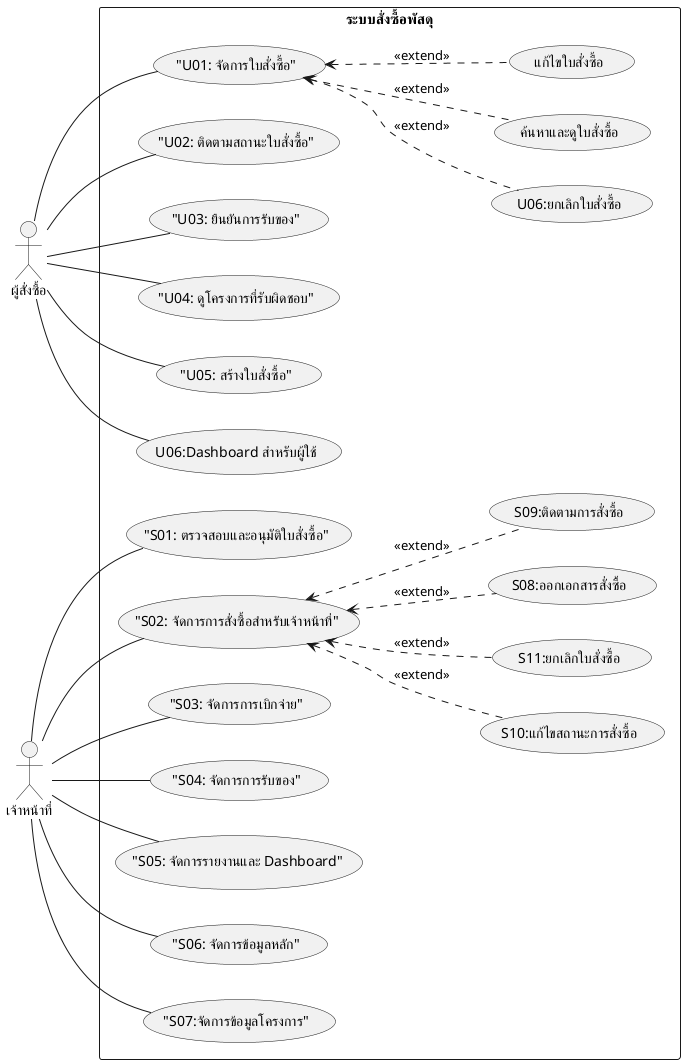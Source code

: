 @startuml
left to right direction

actor "ผู้สั่งซื้อ" as User
actor "เจ้าหน้าที่" as Staff


rectangle "ระบบสั่งซื้อพัสดุ" {
 ("U01: จัดการใบสั่งซื้อ") as U01
 ("U02: ติดตามสถานะใบสั่งซื้อ") as U02
 ("U03: ยืนยันการรับของ") as U03
 ("U04: ดูโครงการที่รับผิดชอบ") as U04
 ("U05: สร้างใบสั่งซื้อ") as U05
 ("S01: ตรวจสอบและอนุมัติใบสั่งซื้อ") as S01
 ("S02: จัดการการสั่งซื้อสำหรับเจ้าหน้าที่") as S02
 ("S03: จัดการการเบิกจ่าย") as S03
 ("S04: จัดการการรับของ") as S04
  ("S05: จัดการรายงานและ Dashboard") as S05
   ("S06: จัดการข้อมูลหลัก") as S06
   ("S07:จัดการข้อมูลโครงการ") as S07
  User -- U01
  User -- U02
  User -- U03
  User -- U04
  User -- U05
  User -- (U06:Dashboard สำหรับผู้ใช้)


  U01 <.. (แก้ไขใบสั่งซื้อ) : <<extend>>
  U01 <.. (U06:ยกเลิกใบสั่งซื้อ) : <<extend>>
  U01 <..(ค้นหาและดูใบสั่งซื้อ) : <<extend>>

  Staff --  S01
  Staff --  S02
  Staff --  S03
  Staff -- S04
  Staff -- S05
  Staff -- S06
  Staff -- S07
  (S02) <.. (S11:ยกเลิกใบสั่งซื้อ) : <<extend>>
  (S02) <.. (S08:ออกเอกสารสั่งซื้อ) : <<extend>>
  (S02) <.. (S09:ติดตามการสั่งซื้อ) : <<extend>>
  (S02) <.. (S10:แก้ไขสถานะการสั่งซื้อ) : <<extend>>
}
@enduml
